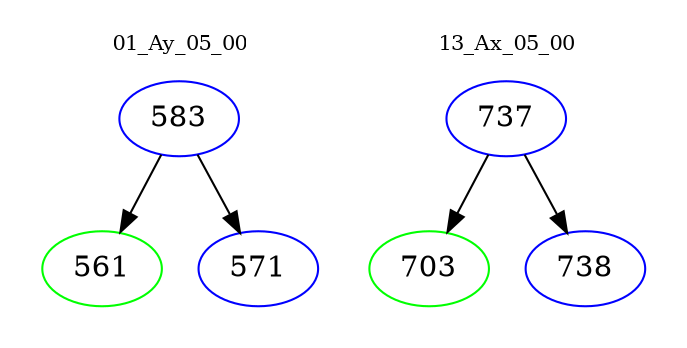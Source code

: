 digraph{
subgraph cluster_0 {
color = white
label = "01_Ay_05_00";
fontsize=10;
T0_583 [label="583", color="blue"]
T0_583 -> T0_561 [color="black"]
T0_561 [label="561", color="green"]
T0_583 -> T0_571 [color="black"]
T0_571 [label="571", color="blue"]
}
subgraph cluster_1 {
color = white
label = "13_Ax_05_00";
fontsize=10;
T1_737 [label="737", color="blue"]
T1_737 -> T1_703 [color="black"]
T1_703 [label="703", color="green"]
T1_737 -> T1_738 [color="black"]
T1_738 [label="738", color="blue"]
}
}

